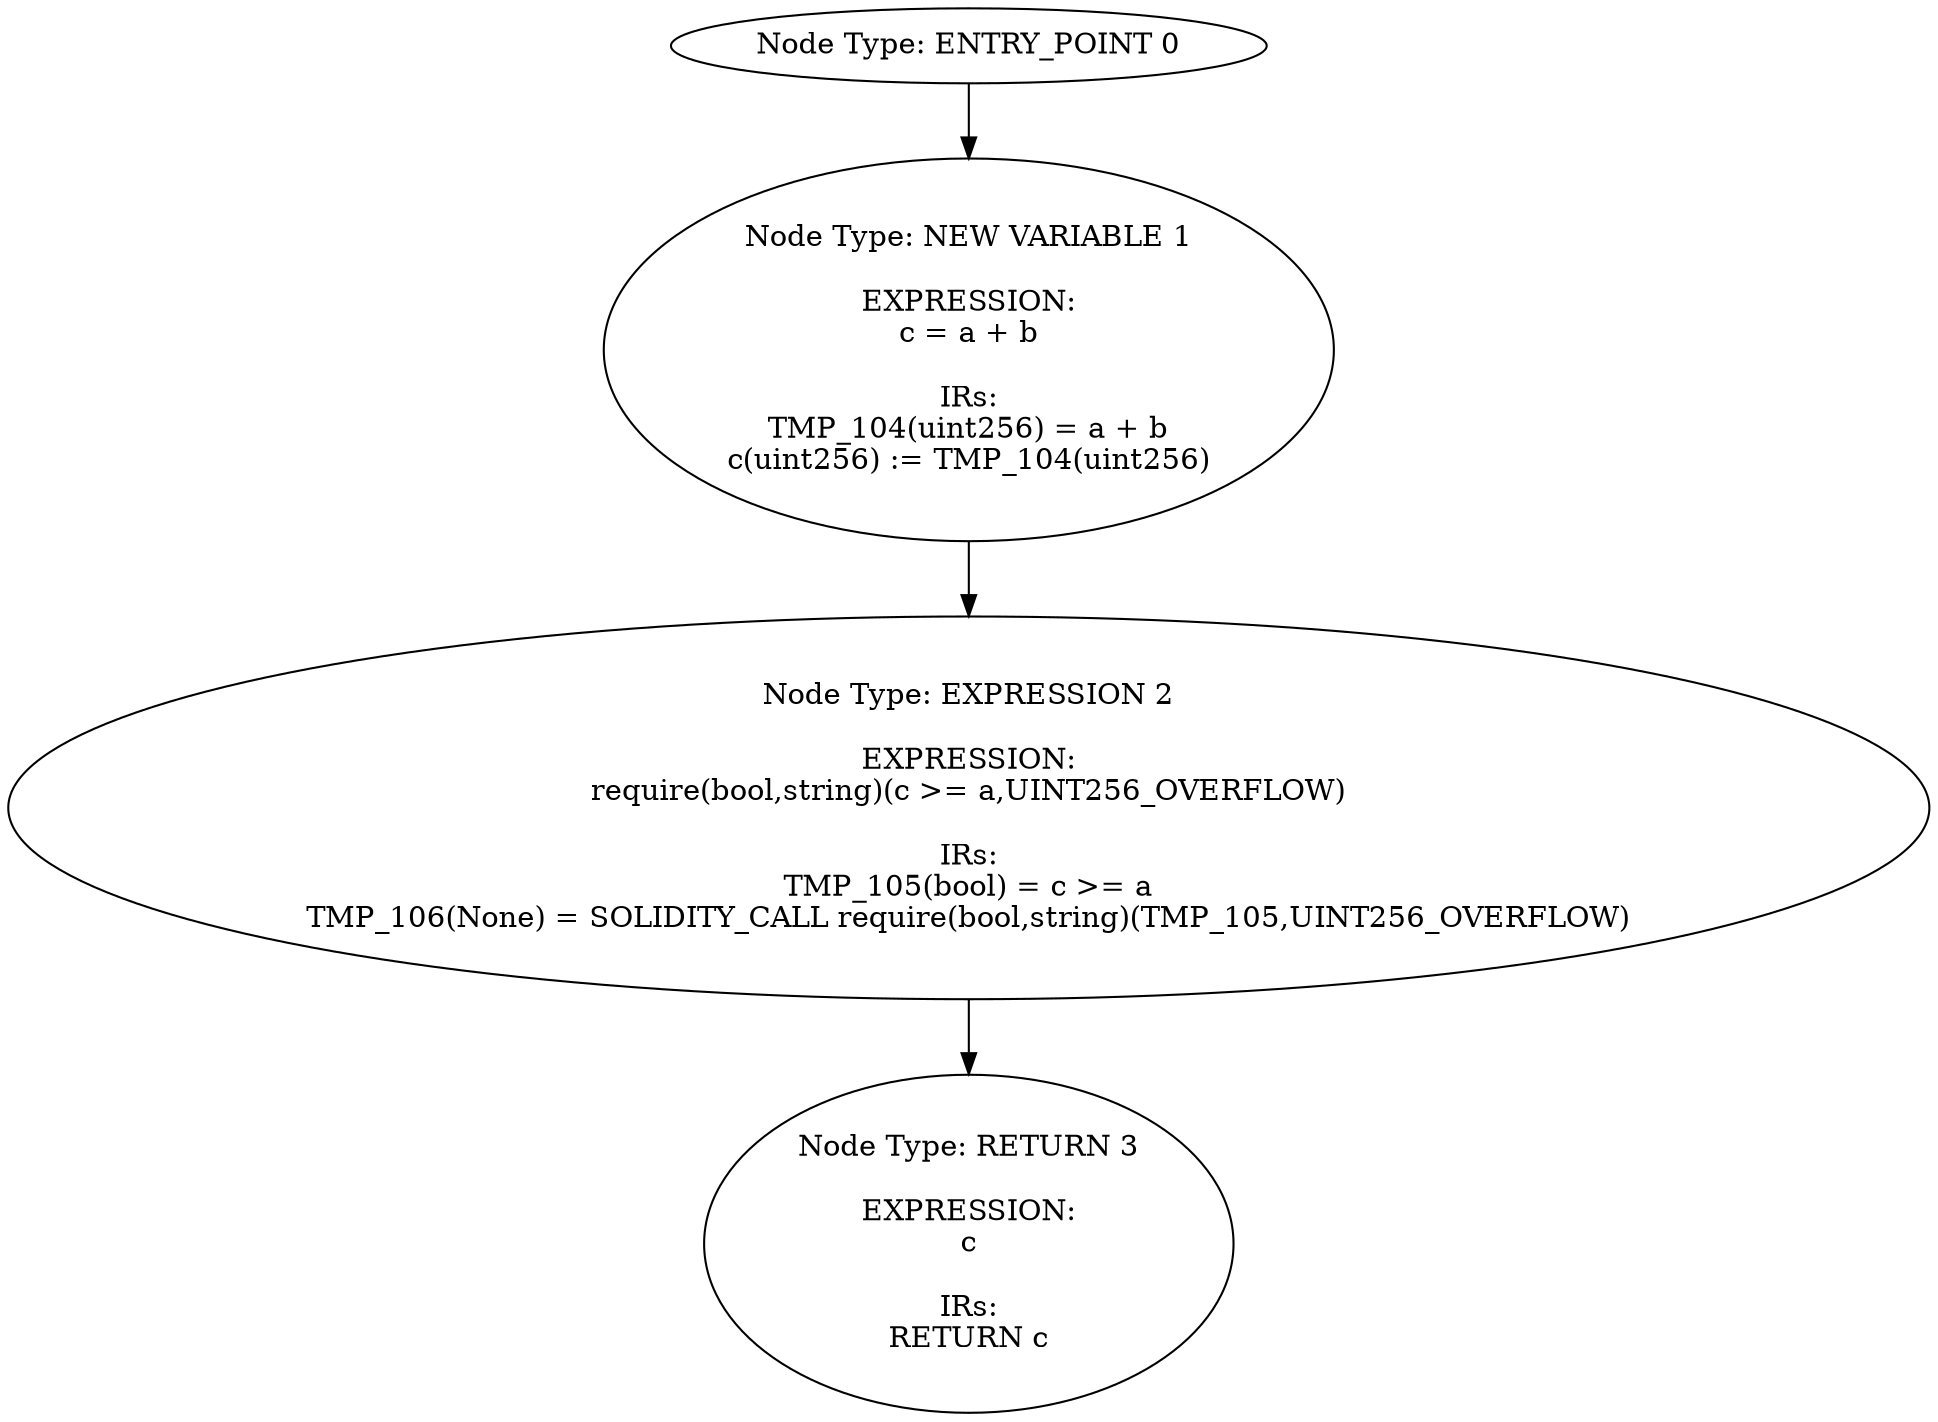 digraph{
0[label="Node Type: ENTRY_POINT 0
"];
0->1;
1[label="Node Type: NEW VARIABLE 1

EXPRESSION:
c = a + b

IRs:
TMP_104(uint256) = a + b
c(uint256) := TMP_104(uint256)"];
1->2;
2[label="Node Type: EXPRESSION 2

EXPRESSION:
require(bool,string)(c >= a,UINT256_OVERFLOW)

IRs:
TMP_105(bool) = c >= a
TMP_106(None) = SOLIDITY_CALL require(bool,string)(TMP_105,UINT256_OVERFLOW)"];
2->3;
3[label="Node Type: RETURN 3

EXPRESSION:
c

IRs:
RETURN c"];
}
